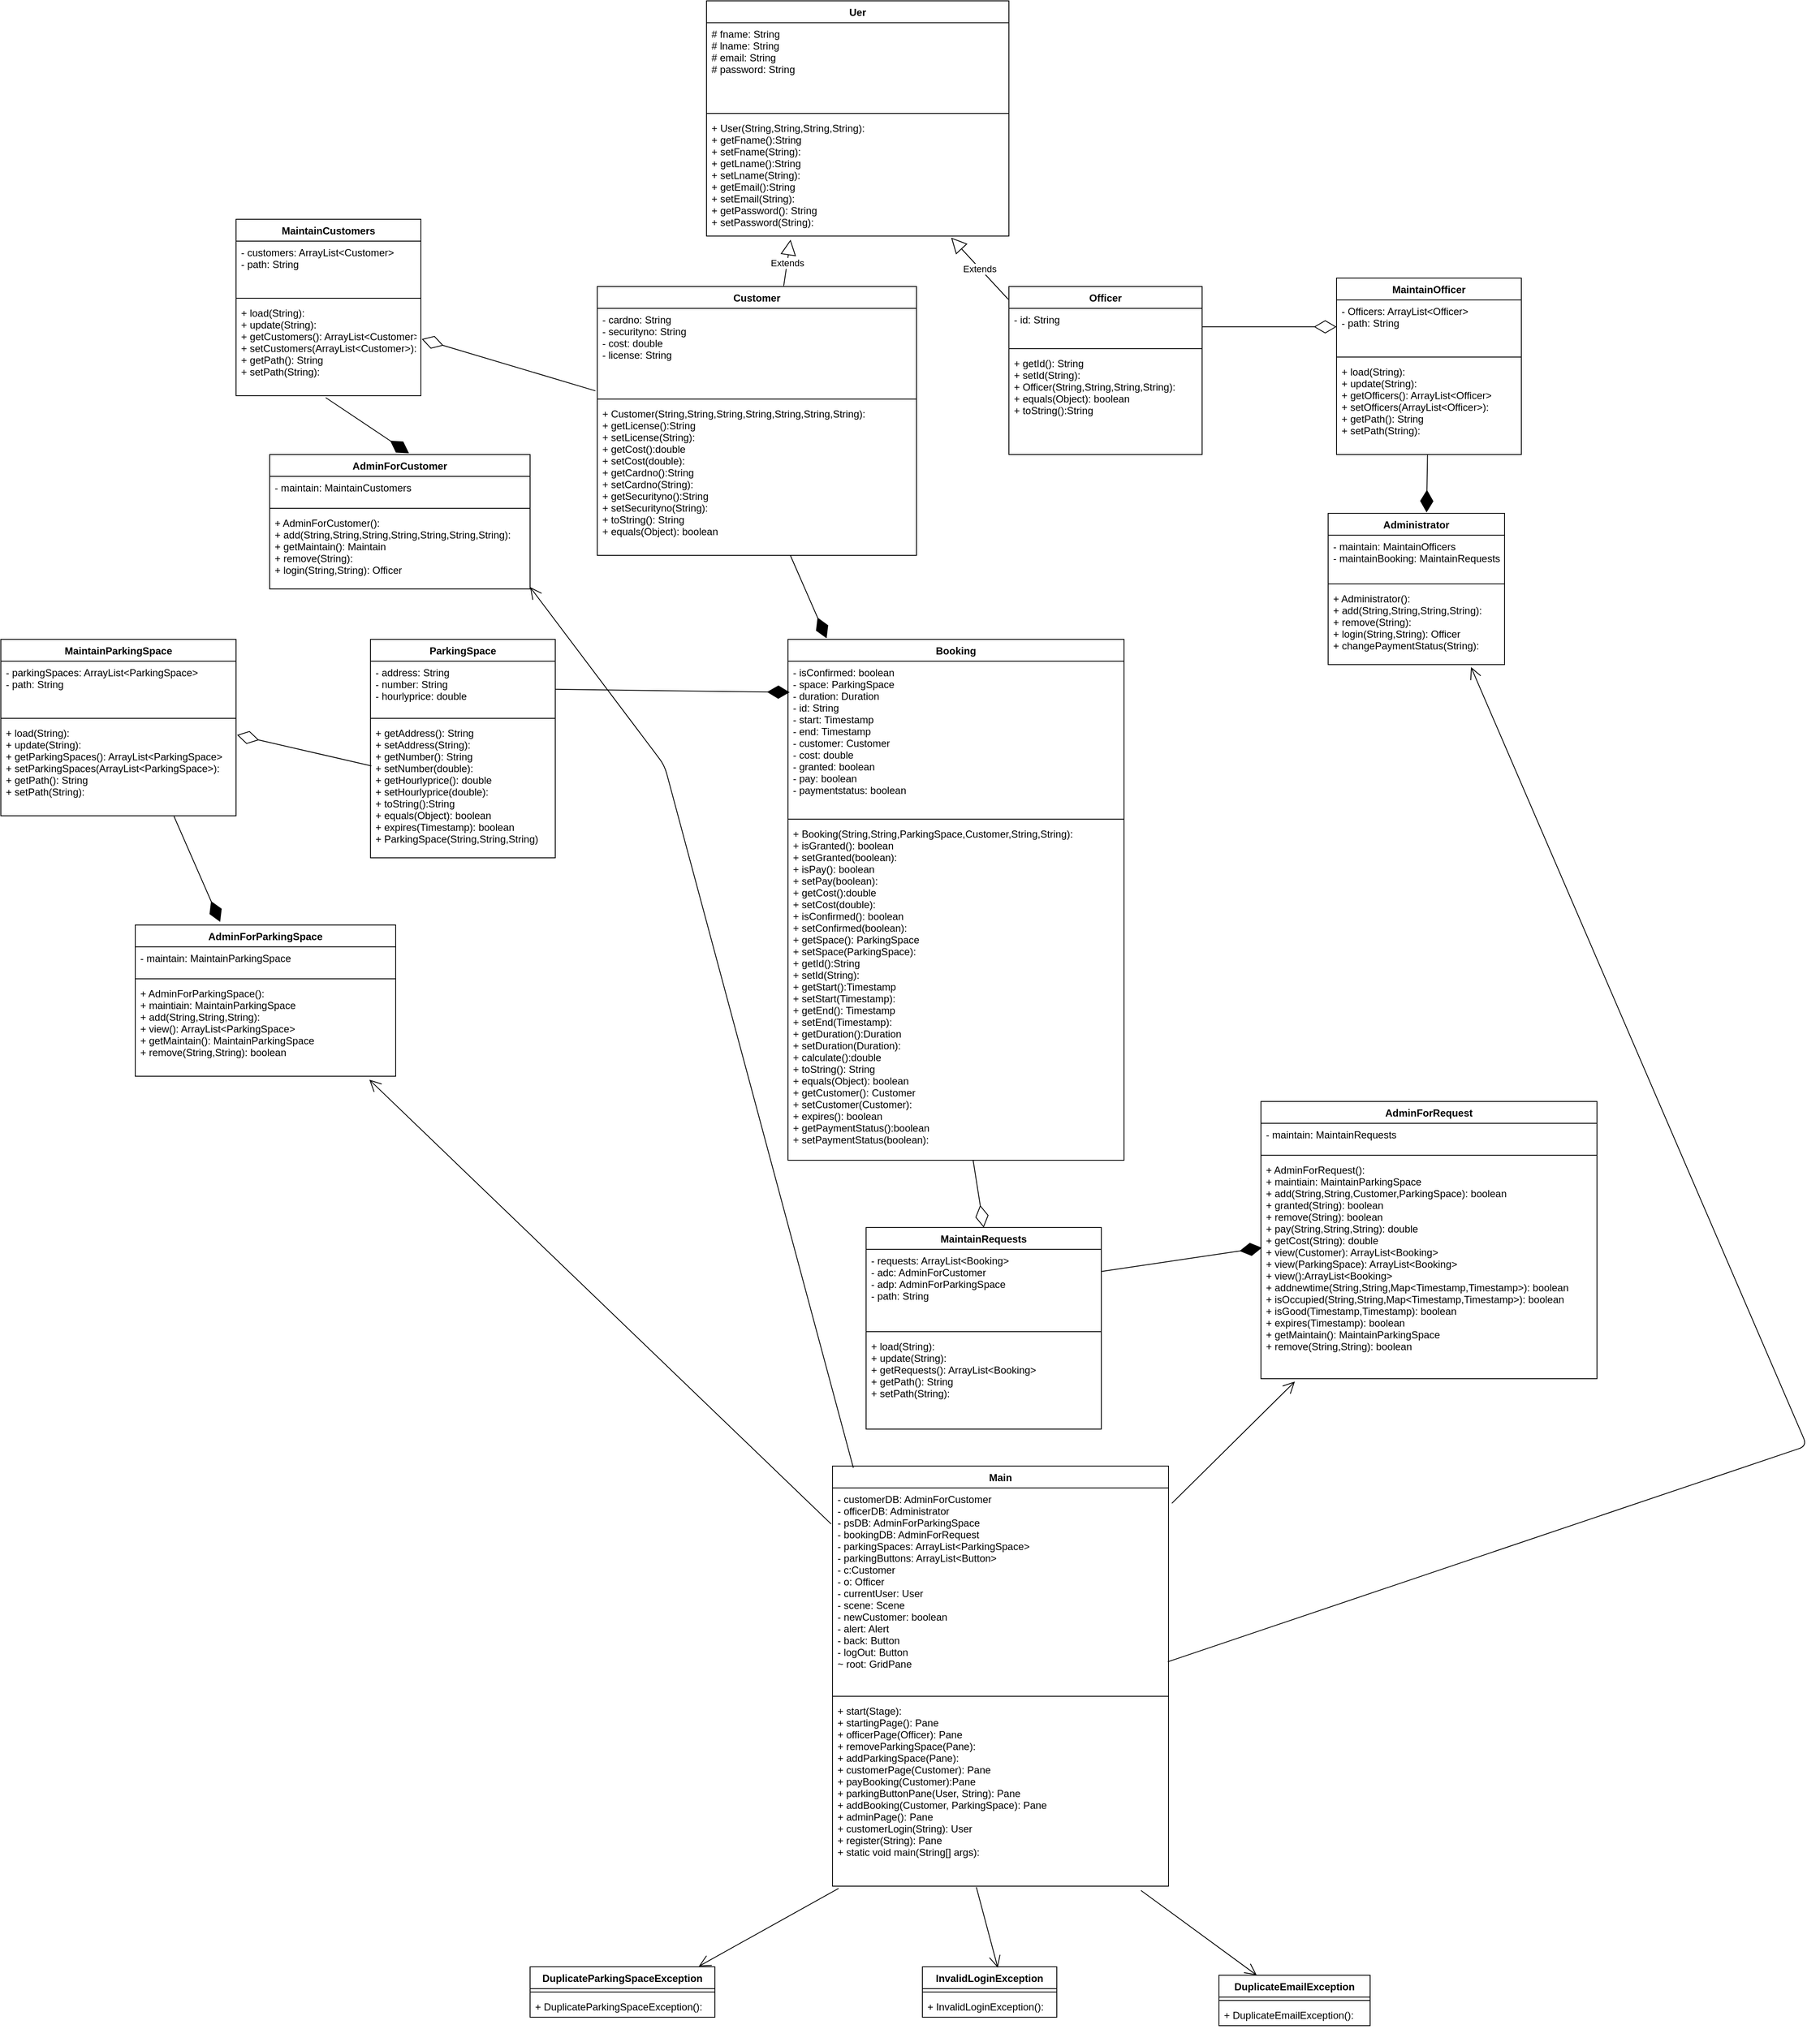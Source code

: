 <mxfile version="14.6.6" type="google"><diagram id="C5RBs43oDa-KdzZeNtuy" name="Page-1"><mxGraphModel dx="2692" dy="523" grid="1" gridSize="10" guides="1" tooltips="1" connect="1" arrows="1" fold="1" page="1" pageScale="1" pageWidth="827" pageHeight="1169" math="0" shadow="0"><root><mxCell id="WIyWlLk6GJQsqaUBKTNV-0"/><mxCell id="WIyWlLk6GJQsqaUBKTNV-1" parent="WIyWlLk6GJQsqaUBKTNV-0"/><mxCell id="K2ILFzV--bavx1WX9YlV-0" value="Customer" style="swimlane;fontStyle=1;align=center;verticalAlign=top;childLayout=stackLayout;horizontal=1;startSize=26;horizontalStack=0;resizeParent=1;resizeParentMax=0;resizeLast=0;collapsible=1;marginBottom=0;" parent="WIyWlLk6GJQsqaUBKTNV-1" vertex="1"><mxGeometry x="-800" y="350" width="380" height="320" as="geometry"/></mxCell><mxCell id="K2ILFzV--bavx1WX9YlV-1" value="- cardno: String&#10;- securityno: String&#10;- cost: double&#10;- license: String" style="text;strokeColor=none;fillColor=none;align=left;verticalAlign=top;spacingLeft=4;spacingRight=4;overflow=hidden;rotatable=0;points=[[0,0.5],[1,0.5]];portConstraint=eastwest;" parent="K2ILFzV--bavx1WX9YlV-0" vertex="1"><mxGeometry y="26" width="380" height="104" as="geometry"/></mxCell><mxCell id="K2ILFzV--bavx1WX9YlV-2" value="" style="line;strokeWidth=1;fillColor=none;align=left;verticalAlign=middle;spacingTop=-1;spacingLeft=3;spacingRight=3;rotatable=0;labelPosition=right;points=[];portConstraint=eastwest;" parent="K2ILFzV--bavx1WX9YlV-0" vertex="1"><mxGeometry y="130" width="380" height="8" as="geometry"/></mxCell><mxCell id="K2ILFzV--bavx1WX9YlV-3" value="+ Customer(String,String,String,String,String,String,String): &#10;+ getLicense():String&#10;+ setLicense(String): &#10;+ getCost():double&#10;+ setCost(double): &#10;+ getCardno():String&#10;+ setCardno(String):&#10;+ getSecurityno():String&#10;+ setSecurityno(String): &#10;+ toString(): String&#10;+ equals(Object): boolean" style="text;strokeColor=none;fillColor=none;align=left;verticalAlign=top;spacingLeft=4;spacingRight=4;overflow=hidden;rotatable=0;points=[[0,0.5],[1,0.5]];portConstraint=eastwest;" parent="K2ILFzV--bavx1WX9YlV-0" vertex="1"><mxGeometry y="138" width="380" height="182" as="geometry"/></mxCell><mxCell id="K2ILFzV--bavx1WX9YlV-4" value="ParkingSpace" style="swimlane;fontStyle=1;align=center;verticalAlign=top;childLayout=stackLayout;horizontal=1;startSize=26;horizontalStack=0;resizeParent=1;resizeParentMax=0;resizeLast=0;collapsible=1;marginBottom=0;" parent="WIyWlLk6GJQsqaUBKTNV-1" vertex="1"><mxGeometry x="-1070" y="770" width="220" height="260" as="geometry"/></mxCell><mxCell id="K2ILFzV--bavx1WX9YlV-5" value="- address: String&#10;- number: String&#10;- hourlyprice: double" style="text;strokeColor=none;fillColor=none;align=left;verticalAlign=top;spacingLeft=4;spacingRight=4;overflow=hidden;rotatable=0;points=[[0,0.5],[1,0.5]];portConstraint=eastwest;" parent="K2ILFzV--bavx1WX9YlV-4" vertex="1"><mxGeometry y="26" width="220" height="64" as="geometry"/></mxCell><mxCell id="K2ILFzV--bavx1WX9YlV-6" value="" style="line;strokeWidth=1;fillColor=none;align=left;verticalAlign=middle;spacingTop=-1;spacingLeft=3;spacingRight=3;rotatable=0;labelPosition=right;points=[];portConstraint=eastwest;" parent="K2ILFzV--bavx1WX9YlV-4" vertex="1"><mxGeometry y="90" width="220" height="8" as="geometry"/></mxCell><mxCell id="K2ILFzV--bavx1WX9YlV-7" value="+ getAddress(): String&#10;+ setAddress(String): &#10;+ getNumber(): String&#10;+ setNumber(double): &#10;+ getHourlyprice(): double&#10;+ setHourlyprice(double):&#10;+ toString():String&#10;+ equals(Object): boolean&#10;+ expires(Timestamp): boolean&#10;+ ParkingSpace(String,String,String)" style="text;strokeColor=none;fillColor=none;align=left;verticalAlign=top;spacingLeft=4;spacingRight=4;overflow=hidden;rotatable=0;points=[[0,0.5],[1,0.5]];portConstraint=eastwest;" parent="K2ILFzV--bavx1WX9YlV-4" vertex="1"><mxGeometry y="98" width="220" height="162" as="geometry"/></mxCell><mxCell id="K2ILFzV--bavx1WX9YlV-8" value="Uer" style="swimlane;fontStyle=1;align=center;verticalAlign=top;childLayout=stackLayout;horizontal=1;startSize=26;horizontalStack=0;resizeParent=1;resizeParentMax=0;resizeLast=0;collapsible=1;marginBottom=0;" parent="WIyWlLk6GJQsqaUBKTNV-1" vertex="1"><mxGeometry x="-670" y="10" width="360" height="280" as="geometry"/></mxCell><mxCell id="K2ILFzV--bavx1WX9YlV-9" value="# fname: String&#10;# lname: String&#10;# email: String&#10;# password: String" style="text;strokeColor=none;fillColor=none;align=left;verticalAlign=top;spacingLeft=4;spacingRight=4;overflow=hidden;rotatable=0;points=[[0,0.5],[1,0.5]];portConstraint=eastwest;" parent="K2ILFzV--bavx1WX9YlV-8" vertex="1"><mxGeometry y="26" width="360" height="104" as="geometry"/></mxCell><mxCell id="K2ILFzV--bavx1WX9YlV-10" value="" style="line;strokeWidth=1;fillColor=none;align=left;verticalAlign=middle;spacingTop=-1;spacingLeft=3;spacingRight=3;rotatable=0;labelPosition=right;points=[];portConstraint=eastwest;" parent="K2ILFzV--bavx1WX9YlV-8" vertex="1"><mxGeometry y="130" width="360" height="8" as="geometry"/></mxCell><mxCell id="K2ILFzV--bavx1WX9YlV-11" value="+ User(String,String,String,String):&#10;+ getFname():String&#10;+ setFname(String):&#10;+ getLname():String&#10;+ setLname(String):&#10;+ getEmail():String&#10;+ setEmail(String):&#10;+ getPassword(): String&#10;+ setPassword(String): &#10;" style="text;strokeColor=none;fillColor=none;align=left;verticalAlign=top;spacingLeft=4;spacingRight=4;overflow=hidden;rotatable=0;points=[[0,0.5],[1,0.5]];portConstraint=eastwest;" parent="K2ILFzV--bavx1WX9YlV-8" vertex="1"><mxGeometry y="138" width="360" height="142" as="geometry"/></mxCell><mxCell id="K2ILFzV--bavx1WX9YlV-13" value="Extends" style="endArrow=block;endSize=16;endFill=0;html=1;entryX=0.278;entryY=1.03;entryDx=0;entryDy=0;entryPerimeter=0;exitX=0.584;exitY=-0.002;exitDx=0;exitDy=0;exitPerimeter=0;" parent="WIyWlLk6GJQsqaUBKTNV-1" source="K2ILFzV--bavx1WX9YlV-0" target="K2ILFzV--bavx1WX9YlV-11" edge="1"><mxGeometry width="160" relative="1" as="geometry"><mxPoint x="-690" y="320" as="sourcePoint"/><mxPoint x="-530" y="320" as="targetPoint"/><mxPoint as="offset"/></mxGeometry></mxCell><mxCell id="K2ILFzV--bavx1WX9YlV-14" value="Officer" style="swimlane;fontStyle=1;align=center;verticalAlign=top;childLayout=stackLayout;horizontal=1;startSize=26;horizontalStack=0;resizeParent=1;resizeParentMax=0;resizeLast=0;collapsible=1;marginBottom=0;" parent="WIyWlLk6GJQsqaUBKTNV-1" vertex="1"><mxGeometry x="-310" y="350" width="230" height="200" as="geometry"/></mxCell><mxCell id="K2ILFzV--bavx1WX9YlV-15" value="- id: String" style="text;strokeColor=none;fillColor=none;align=left;verticalAlign=top;spacingLeft=4;spacingRight=4;overflow=hidden;rotatable=0;points=[[0,0.5],[1,0.5]];portConstraint=eastwest;" parent="K2ILFzV--bavx1WX9YlV-14" vertex="1"><mxGeometry y="26" width="230" height="44" as="geometry"/></mxCell><mxCell id="K2ILFzV--bavx1WX9YlV-16" value="" style="line;strokeWidth=1;fillColor=none;align=left;verticalAlign=middle;spacingTop=-1;spacingLeft=3;spacingRight=3;rotatable=0;labelPosition=right;points=[];portConstraint=eastwest;" parent="K2ILFzV--bavx1WX9YlV-14" vertex="1"><mxGeometry y="70" width="230" height="8" as="geometry"/></mxCell><mxCell id="K2ILFzV--bavx1WX9YlV-17" value="+ getId(): String&#10;+ setId(String):&#10;+ Officer(String,String,String,String):&#10;+ equals(Object): boolean&#10;+ toString():String" style="text;strokeColor=none;fillColor=none;align=left;verticalAlign=top;spacingLeft=4;spacingRight=4;overflow=hidden;rotatable=0;points=[[0,0.5],[1,0.5]];portConstraint=eastwest;" parent="K2ILFzV--bavx1WX9YlV-14" vertex="1"><mxGeometry y="78" width="230" height="122" as="geometry"/></mxCell><mxCell id="K2ILFzV--bavx1WX9YlV-18" value="Extends" style="endArrow=block;endSize=16;endFill=0;html=1;entryX=0.809;entryY=1.013;entryDx=0;entryDy=0;entryPerimeter=0;exitX=-0.003;exitY=0.077;exitDx=0;exitDy=0;exitPerimeter=0;" parent="WIyWlLk6GJQsqaUBKTNV-1" source="K2ILFzV--bavx1WX9YlV-14" target="K2ILFzV--bavx1WX9YlV-11" edge="1"><mxGeometry width="160" relative="1" as="geometry"><mxPoint x="-450" y="420" as="sourcePoint"/><mxPoint x="-290" y="420" as="targetPoint"/></mxGeometry></mxCell><mxCell id="K2ILFzV--bavx1WX9YlV-19" value="Booking" style="swimlane;fontStyle=1;align=center;verticalAlign=top;childLayout=stackLayout;horizontal=1;startSize=26;horizontalStack=0;resizeParent=1;resizeParentMax=0;resizeLast=0;collapsible=1;marginBottom=0;" parent="WIyWlLk6GJQsqaUBKTNV-1" vertex="1"><mxGeometry x="-573" y="770" width="400" height="620" as="geometry"/></mxCell><mxCell id="K2ILFzV--bavx1WX9YlV-20" value="- isConfirmed: boolean&#10;- space: ParkingSpace&#10;- duration: Duration&#10;- id: String&#10;- start: Timestamp&#10;- end: Timestamp&#10;- customer: Customer&#10;- cost: double&#10;- granted: boolean&#10;- pay: boolean&#10;- paymentstatus: boolean" style="text;strokeColor=none;fillColor=none;align=left;verticalAlign=top;spacingLeft=4;spacingRight=4;overflow=hidden;rotatable=0;points=[[0,0.5],[1,0.5]];portConstraint=eastwest;" parent="K2ILFzV--bavx1WX9YlV-19" vertex="1"><mxGeometry y="26" width="400" height="184" as="geometry"/></mxCell><mxCell id="K2ILFzV--bavx1WX9YlV-21" value="" style="line;strokeWidth=1;fillColor=none;align=left;verticalAlign=middle;spacingTop=-1;spacingLeft=3;spacingRight=3;rotatable=0;labelPosition=right;points=[];portConstraint=eastwest;" parent="K2ILFzV--bavx1WX9YlV-19" vertex="1"><mxGeometry y="210" width="400" height="8" as="geometry"/></mxCell><mxCell id="K2ILFzV--bavx1WX9YlV-22" value="+ Booking(String,String,ParkingSpace,Customer,String,String): &#10;+ isGranted(): boolean&#10;+ setGranted(boolean): &#10;+ isPay(): boolean&#10;+ setPay(boolean):&#10;+ getCost():double&#10;+ setCost(double):&#10;+ isConfirmed(): boolean&#10;+ setConfirmed(boolean):&#10;+ getSpace(): ParkingSpace&#10;+ setSpace(ParkingSpace):&#10;+ getId():String&#10;+ setId(String): &#10;+ getStart():Timestamp&#10;+ setStart(Timestamp): &#10;+ getEnd(): Timestamp&#10;+ setEnd(Timestamp):&#10;+ getDuration():Duration&#10;+ setDuration(Duration):&#10;+ calculate():double&#10;+ toString(): String&#10;+ equals(Object): boolean&#10;+ getCustomer(): Customer&#10;+ setCustomer(Customer):&#10;+ expires(): boolean&#10;+ getPaymentStatus():boolean&#10;+ setPaymentStatus(boolean):&#10;" style="text;strokeColor=none;fillColor=none;align=left;verticalAlign=top;spacingLeft=4;spacingRight=4;overflow=hidden;rotatable=0;points=[[0,0.5],[1,0.5]];portConstraint=eastwest;" parent="K2ILFzV--bavx1WX9YlV-19" vertex="1"><mxGeometry y="218" width="400" height="402" as="geometry"/></mxCell><mxCell id="Lf5AC7Jhw3Uup64LuSrq-0" value="" style="endArrow=diamondThin;endFill=1;endSize=24;html=1;entryX=0.115;entryY=-0.002;entryDx=0;entryDy=0;entryPerimeter=0;" parent="WIyWlLk6GJQsqaUBKTNV-1" source="K2ILFzV--bavx1WX9YlV-3" target="K2ILFzV--bavx1WX9YlV-19" edge="1"><mxGeometry width="160" relative="1" as="geometry"><mxPoint x="-650" y="660" as="sourcePoint"/><mxPoint x="-490" y="660" as="targetPoint"/></mxGeometry></mxCell><mxCell id="Lf5AC7Jhw3Uup64LuSrq-1" value="" style="endArrow=diamondThin;endFill=1;endSize=24;html=1;entryX=0.005;entryY=0.201;entryDx=0;entryDy=0;entryPerimeter=0;" parent="WIyWlLk6GJQsqaUBKTNV-1" source="K2ILFzV--bavx1WX9YlV-5" target="K2ILFzV--bavx1WX9YlV-20" edge="1"><mxGeometry width="160" relative="1" as="geometry"><mxPoint x="-770" y="780" as="sourcePoint"/><mxPoint x="-610" y="780" as="targetPoint"/></mxGeometry></mxCell><mxCell id="Lf5AC7Jhw3Uup64LuSrq-2" value="Administrator" style="swimlane;fontStyle=1;align=center;verticalAlign=top;childLayout=stackLayout;horizontal=1;startSize=26;horizontalStack=0;resizeParent=1;resizeParentMax=0;resizeLast=0;collapsible=1;marginBottom=0;" parent="WIyWlLk6GJQsqaUBKTNV-1" vertex="1"><mxGeometry x="70" y="620" width="210" height="180" as="geometry"/></mxCell><mxCell id="Lf5AC7Jhw3Uup64LuSrq-3" value="- maintain: MaintainOfficers&#10;- maintainBooking: MaintainRequests " style="text;strokeColor=none;fillColor=none;align=left;verticalAlign=top;spacingLeft=4;spacingRight=4;overflow=hidden;rotatable=0;points=[[0,0.5],[1,0.5]];portConstraint=eastwest;" parent="Lf5AC7Jhw3Uup64LuSrq-2" vertex="1"><mxGeometry y="26" width="210" height="54" as="geometry"/></mxCell><mxCell id="Lf5AC7Jhw3Uup64LuSrq-4" value="" style="line;strokeWidth=1;fillColor=none;align=left;verticalAlign=middle;spacingTop=-1;spacingLeft=3;spacingRight=3;rotatable=0;labelPosition=right;points=[];portConstraint=eastwest;" parent="Lf5AC7Jhw3Uup64LuSrq-2" vertex="1"><mxGeometry y="80" width="210" height="8" as="geometry"/></mxCell><mxCell id="Lf5AC7Jhw3Uup64LuSrq-5" value="+ Administrator():&#10;+ add(String,String,String,String): &#10;+ remove(String):&#10;+ login(String,String): Officer&#10;+ changePaymentStatus(String):" style="text;strokeColor=none;fillColor=none;align=left;verticalAlign=top;spacingLeft=4;spacingRight=4;overflow=hidden;rotatable=0;points=[[0,0.5],[1,0.5]];portConstraint=eastwest;" parent="Lf5AC7Jhw3Uup64LuSrq-2" vertex="1"><mxGeometry y="88" width="210" height="92" as="geometry"/></mxCell><mxCell id="Lf5AC7Jhw3Uup64LuSrq-6" value="MaintainOfficer" style="swimlane;fontStyle=1;align=center;verticalAlign=top;childLayout=stackLayout;horizontal=1;startSize=26;horizontalStack=0;resizeParent=1;resizeParentMax=0;resizeLast=0;collapsible=1;marginBottom=0;" parent="WIyWlLk6GJQsqaUBKTNV-1" vertex="1"><mxGeometry x="80" y="340" width="220" height="210" as="geometry"/></mxCell><mxCell id="Lf5AC7Jhw3Uup64LuSrq-7" value="- Officers: ArrayList&lt;Officer&gt;&#10;- path: String&#10;" style="text;strokeColor=none;fillColor=none;align=left;verticalAlign=top;spacingLeft=4;spacingRight=4;overflow=hidden;rotatable=0;points=[[0,0.5],[1,0.5]];portConstraint=eastwest;" parent="Lf5AC7Jhw3Uup64LuSrq-6" vertex="1"><mxGeometry y="26" width="220" height="64" as="geometry"/></mxCell><mxCell id="Lf5AC7Jhw3Uup64LuSrq-8" value="" style="line;strokeWidth=1;fillColor=none;align=left;verticalAlign=middle;spacingTop=-1;spacingLeft=3;spacingRight=3;rotatable=0;labelPosition=right;points=[];portConstraint=eastwest;" parent="Lf5AC7Jhw3Uup64LuSrq-6" vertex="1"><mxGeometry y="90" width="220" height="8" as="geometry"/></mxCell><mxCell id="Lf5AC7Jhw3Uup64LuSrq-9" value="+ load(String): &#10;+ update(String):&#10;+ getOfficers(): ArrayList&lt;Officer&gt;&#10;+ setOfficers(ArrayList&lt;Officer&gt;):&#10;+ getPath(): String&#10;+ setPath(String):" style="text;strokeColor=none;fillColor=none;align=left;verticalAlign=top;spacingLeft=4;spacingRight=4;overflow=hidden;rotatable=0;points=[[0,0.5],[1,0.5]];portConstraint=eastwest;" parent="Lf5AC7Jhw3Uup64LuSrq-6" vertex="1"><mxGeometry y="98" width="220" height="112" as="geometry"/></mxCell><mxCell id="Lf5AC7Jhw3Uup64LuSrq-10" value="" style="endArrow=diamondThin;endFill=1;endSize=24;html=1;entryX=0.558;entryY=-0.006;entryDx=0;entryDy=0;entryPerimeter=0;" parent="WIyWlLk6GJQsqaUBKTNV-1" source="Lf5AC7Jhw3Uup64LuSrq-6" target="Lf5AC7Jhw3Uup64LuSrq-2" edge="1"><mxGeometry width="160" relative="1" as="geometry"><mxPoint x="90" y="300" as="sourcePoint"/><mxPoint x="250" y="300" as="targetPoint"/></mxGeometry></mxCell><mxCell id="Lf5AC7Jhw3Uup64LuSrq-11" value="" style="endArrow=diamondThin;endFill=0;endSize=24;html=1;exitX=1;exitY=0.5;exitDx=0;exitDy=0;entryX=0;entryY=0.5;entryDx=0;entryDy=0;" parent="WIyWlLk6GJQsqaUBKTNV-1" source="K2ILFzV--bavx1WX9YlV-15" target="Lf5AC7Jhw3Uup64LuSrq-7" edge="1"><mxGeometry width="160" relative="1" as="geometry"><mxPoint x="-80" y="400" as="sourcePoint"/><mxPoint x="80" y="400" as="targetPoint"/></mxGeometry></mxCell><mxCell id="Lf5AC7Jhw3Uup64LuSrq-20" value="MaintainCustomers" style="swimlane;fontStyle=1;align=center;verticalAlign=top;childLayout=stackLayout;horizontal=1;startSize=26;horizontalStack=0;resizeParent=1;resizeParentMax=0;resizeLast=0;collapsible=1;marginBottom=0;" parent="WIyWlLk6GJQsqaUBKTNV-1" vertex="1"><mxGeometry x="-1230" y="270" width="220" height="210" as="geometry"/></mxCell><mxCell id="Lf5AC7Jhw3Uup64LuSrq-21" value="- customers: ArrayList&lt;Customer&gt;&#10;- path: String&#10;" style="text;strokeColor=none;fillColor=none;align=left;verticalAlign=top;spacingLeft=4;spacingRight=4;overflow=hidden;rotatable=0;points=[[0,0.5],[1,0.5]];portConstraint=eastwest;" parent="Lf5AC7Jhw3Uup64LuSrq-20" vertex="1"><mxGeometry y="26" width="220" height="64" as="geometry"/></mxCell><mxCell id="Lf5AC7Jhw3Uup64LuSrq-22" value="" style="line;strokeWidth=1;fillColor=none;align=left;verticalAlign=middle;spacingTop=-1;spacingLeft=3;spacingRight=3;rotatable=0;labelPosition=right;points=[];portConstraint=eastwest;" parent="Lf5AC7Jhw3Uup64LuSrq-20" vertex="1"><mxGeometry y="90" width="220" height="8" as="geometry"/></mxCell><mxCell id="Lf5AC7Jhw3Uup64LuSrq-23" value="+ load(String): &#10;+ update(String):&#10;+ getCustomers(): ArrayList&lt;Customer&gt;&#10;+ setCustomers(ArrayList&lt;Customer&gt;):&#10;+ getPath(): String&#10;+ setPath(String):" style="text;strokeColor=none;fillColor=none;align=left;verticalAlign=top;spacingLeft=4;spacingRight=4;overflow=hidden;rotatable=0;points=[[0,0.5],[1,0.5]];portConstraint=eastwest;" parent="Lf5AC7Jhw3Uup64LuSrq-20" vertex="1"><mxGeometry y="98" width="220" height="112" as="geometry"/></mxCell><mxCell id="Lf5AC7Jhw3Uup64LuSrq-24" value="" style="endArrow=diamondThin;endFill=0;endSize=24;html=1;entryX=1.005;entryY=0.398;entryDx=0;entryDy=0;entryPerimeter=0;exitX=-0.006;exitY=0.944;exitDx=0;exitDy=0;exitPerimeter=0;" parent="WIyWlLk6GJQsqaUBKTNV-1" source="K2ILFzV--bavx1WX9YlV-1" target="Lf5AC7Jhw3Uup64LuSrq-23" edge="1"><mxGeometry width="160" relative="1" as="geometry"><mxPoint x="-987" y="380" as="sourcePoint"/><mxPoint x="-827" y="380" as="targetPoint"/></mxGeometry></mxCell><mxCell id="Lf5AC7Jhw3Uup64LuSrq-25" value="AdminForCustomer" style="swimlane;fontStyle=1;align=center;verticalAlign=top;childLayout=stackLayout;horizontal=1;startSize=26;horizontalStack=0;resizeParent=1;resizeParentMax=0;resizeLast=0;collapsible=1;marginBottom=0;" parent="WIyWlLk6GJQsqaUBKTNV-1" vertex="1"><mxGeometry x="-1190" y="550" width="310" height="160" as="geometry"/></mxCell><mxCell id="Lf5AC7Jhw3Uup64LuSrq-26" value="- maintain: MaintainCustomers " style="text;strokeColor=none;fillColor=none;align=left;verticalAlign=top;spacingLeft=4;spacingRight=4;overflow=hidden;rotatable=0;points=[[0,0.5],[1,0.5]];portConstraint=eastwest;" parent="Lf5AC7Jhw3Uup64LuSrq-25" vertex="1"><mxGeometry y="26" width="310" height="34" as="geometry"/></mxCell><mxCell id="Lf5AC7Jhw3Uup64LuSrq-27" value="" style="line;strokeWidth=1;fillColor=none;align=left;verticalAlign=middle;spacingTop=-1;spacingLeft=3;spacingRight=3;rotatable=0;labelPosition=right;points=[];portConstraint=eastwest;" parent="Lf5AC7Jhw3Uup64LuSrq-25" vertex="1"><mxGeometry y="60" width="310" height="8" as="geometry"/></mxCell><mxCell id="Lf5AC7Jhw3Uup64LuSrq-28" value="+ AdminForCustomer():&#10;+ add(String,String,String,String,String,String,String): &#10;+ getMaintain(): Maintain&#10;+ remove(String):&#10;+ login(String,String): Officer&#10;" style="text;strokeColor=none;fillColor=none;align=left;verticalAlign=top;spacingLeft=4;spacingRight=4;overflow=hidden;rotatable=0;points=[[0,0.5],[1,0.5]];portConstraint=eastwest;" parent="Lf5AC7Jhw3Uup64LuSrq-25" vertex="1"><mxGeometry y="68" width="310" height="92" as="geometry"/></mxCell><mxCell id="9Buzfxw6XxTpR2BVxNSG-0" value="" style="endArrow=diamondThin;endFill=1;endSize=24;html=1;entryX=0.535;entryY=-0.009;entryDx=0;entryDy=0;entryPerimeter=0;exitX=0.485;exitY=1.02;exitDx=0;exitDy=0;exitPerimeter=0;" parent="WIyWlLk6GJQsqaUBKTNV-1" source="Lf5AC7Jhw3Uup64LuSrq-23" target="Lf5AC7Jhw3Uup64LuSrq-25" edge="1"><mxGeometry width="160" relative="1" as="geometry"><mxPoint x="-1140" y="500" as="sourcePoint"/><mxPoint x="-980" y="500" as="targetPoint"/></mxGeometry></mxCell><mxCell id="9Buzfxw6XxTpR2BVxNSG-1" value="MaintainParkingSpace" style="swimlane;fontStyle=1;align=center;verticalAlign=top;childLayout=stackLayout;horizontal=1;startSize=26;horizontalStack=0;resizeParent=1;resizeParentMax=0;resizeLast=0;collapsible=1;marginBottom=0;" parent="WIyWlLk6GJQsqaUBKTNV-1" vertex="1"><mxGeometry x="-1510" y="770" width="280" height="210" as="geometry"/></mxCell><mxCell id="9Buzfxw6XxTpR2BVxNSG-2" value="- parkingSpaces: ArrayList&lt;ParkingSpace&gt;&#10;- path: String&#10;" style="text;strokeColor=none;fillColor=none;align=left;verticalAlign=top;spacingLeft=4;spacingRight=4;overflow=hidden;rotatable=0;points=[[0,0.5],[1,0.5]];portConstraint=eastwest;" parent="9Buzfxw6XxTpR2BVxNSG-1" vertex="1"><mxGeometry y="26" width="280" height="64" as="geometry"/></mxCell><mxCell id="9Buzfxw6XxTpR2BVxNSG-3" value="" style="line;strokeWidth=1;fillColor=none;align=left;verticalAlign=middle;spacingTop=-1;spacingLeft=3;spacingRight=3;rotatable=0;labelPosition=right;points=[];portConstraint=eastwest;" parent="9Buzfxw6XxTpR2BVxNSG-1" vertex="1"><mxGeometry y="90" width="280" height="8" as="geometry"/></mxCell><mxCell id="9Buzfxw6XxTpR2BVxNSG-4" value="+ load(String): &#10;+ update(String):&#10;+ getParkingSpaces(): ArrayList&lt;ParkingSpace&gt;&#10;+ setParkingSpaces(ArrayList&lt;ParkingSpace&gt;):&#10;+ getPath(): String&#10;+ setPath(String):" style="text;strokeColor=none;fillColor=none;align=left;verticalAlign=top;spacingLeft=4;spacingRight=4;overflow=hidden;rotatable=0;points=[[0,0.5],[1,0.5]];portConstraint=eastwest;" parent="9Buzfxw6XxTpR2BVxNSG-1" vertex="1"><mxGeometry y="98" width="280" height="112" as="geometry"/></mxCell><mxCell id="9Buzfxw6XxTpR2BVxNSG-5" value="AdminForParkingSpace" style="swimlane;fontStyle=1;align=center;verticalAlign=top;childLayout=stackLayout;horizontal=1;startSize=26;horizontalStack=0;resizeParent=1;resizeParentMax=0;resizeLast=0;collapsible=1;marginBottom=0;" parent="WIyWlLk6GJQsqaUBKTNV-1" vertex="1"><mxGeometry x="-1350" y="1110" width="310" height="180" as="geometry"/></mxCell><mxCell id="9Buzfxw6XxTpR2BVxNSG-6" value="- maintain: MaintainParkingSpace " style="text;strokeColor=none;fillColor=none;align=left;verticalAlign=top;spacingLeft=4;spacingRight=4;overflow=hidden;rotatable=0;points=[[0,0.5],[1,0.5]];portConstraint=eastwest;" parent="9Buzfxw6XxTpR2BVxNSG-5" vertex="1"><mxGeometry y="26" width="310" height="34" as="geometry"/></mxCell><mxCell id="9Buzfxw6XxTpR2BVxNSG-7" value="" style="line;strokeWidth=1;fillColor=none;align=left;verticalAlign=middle;spacingTop=-1;spacingLeft=3;spacingRight=3;rotatable=0;labelPosition=right;points=[];portConstraint=eastwest;" parent="9Buzfxw6XxTpR2BVxNSG-5" vertex="1"><mxGeometry y="60" width="310" height="8" as="geometry"/></mxCell><mxCell id="9Buzfxw6XxTpR2BVxNSG-8" value="+ AdminForParkingSpace():&#10;+ maintiain: MaintainParkingSpace&#10;+ add(String,String,String):&#10;+ view(): ArrayList&lt;ParkingSpace&gt; &#10;+ getMaintain(): MaintainParkingSpace&#10;+ remove(String,String): boolean&#10;&#10;" style="text;strokeColor=none;fillColor=none;align=left;verticalAlign=top;spacingLeft=4;spacingRight=4;overflow=hidden;rotatable=0;points=[[0,0.5],[1,0.5]];portConstraint=eastwest;" parent="9Buzfxw6XxTpR2BVxNSG-5" vertex="1"><mxGeometry y="68" width="310" height="112" as="geometry"/></mxCell><mxCell id="GwdkcDDEKx0RF2sV_ATY-0" value="" style="endArrow=diamondThin;endFill=0;endSize=24;html=1;entryX=1.004;entryY=0.141;entryDx=0;entryDy=0;entryPerimeter=0;exitX=0.005;exitY=0.325;exitDx=0;exitDy=0;exitPerimeter=0;" edge="1" parent="WIyWlLk6GJQsqaUBKTNV-1" source="K2ILFzV--bavx1WX9YlV-7" target="9Buzfxw6XxTpR2BVxNSG-4"><mxGeometry width="160" relative="1" as="geometry"><mxPoint x="-1210" y="1000" as="sourcePoint"/><mxPoint x="-1050" y="1000" as="targetPoint"/></mxGeometry></mxCell><mxCell id="GwdkcDDEKx0RF2sV_ATY-1" value="" style="endArrow=diamondThin;endFill=1;endSize=24;html=1;exitX=0.736;exitY=1.005;exitDx=0;exitDy=0;exitPerimeter=0;entryX=0.326;entryY=-0.021;entryDx=0;entryDy=0;entryPerimeter=0;" edge="1" parent="WIyWlLk6GJQsqaUBKTNV-1" source="9Buzfxw6XxTpR2BVxNSG-4" target="9Buzfxw6XxTpR2BVxNSG-5"><mxGeometry width="160" relative="1" as="geometry"><mxPoint x="-1210" y="1000" as="sourcePoint"/><mxPoint x="-1050" y="1000" as="targetPoint"/></mxGeometry></mxCell><mxCell id="GwdkcDDEKx0RF2sV_ATY-2" value="MaintainRequests" style="swimlane;fontStyle=1;align=center;verticalAlign=top;childLayout=stackLayout;horizontal=1;startSize=26;horizontalStack=0;resizeParent=1;resizeParentMax=0;resizeLast=0;collapsible=1;marginBottom=0;" vertex="1" parent="WIyWlLk6GJQsqaUBKTNV-1"><mxGeometry x="-480" y="1470" width="280" height="240" as="geometry"/></mxCell><mxCell id="GwdkcDDEKx0RF2sV_ATY-3" value="- requests: ArrayList&lt;Booking&gt;&#10;- adc: AdminForCustomer&#10;- adp: AdminForParkingSpace &#10;- path: String&#10;" style="text;strokeColor=none;fillColor=none;align=left;verticalAlign=top;spacingLeft=4;spacingRight=4;overflow=hidden;rotatable=0;points=[[0,0.5],[1,0.5]];portConstraint=eastwest;" vertex="1" parent="GwdkcDDEKx0RF2sV_ATY-2"><mxGeometry y="26" width="280" height="94" as="geometry"/></mxCell><mxCell id="GwdkcDDEKx0RF2sV_ATY-4" value="" style="line;strokeWidth=1;fillColor=none;align=left;verticalAlign=middle;spacingTop=-1;spacingLeft=3;spacingRight=3;rotatable=0;labelPosition=right;points=[];portConstraint=eastwest;" vertex="1" parent="GwdkcDDEKx0RF2sV_ATY-2"><mxGeometry y="120" width="280" height="8" as="geometry"/></mxCell><mxCell id="GwdkcDDEKx0RF2sV_ATY-5" value="+ load(String): &#10;+ update(String):&#10;+ getRequests(): ArrayList&lt;Booking&gt;&#10;+ getPath(): String&#10;+ setPath(String):" style="text;strokeColor=none;fillColor=none;align=left;verticalAlign=top;spacingLeft=4;spacingRight=4;overflow=hidden;rotatable=0;points=[[0,0.5],[1,0.5]];portConstraint=eastwest;" vertex="1" parent="GwdkcDDEKx0RF2sV_ATY-2"><mxGeometry y="128" width="280" height="112" as="geometry"/></mxCell><mxCell id="GwdkcDDEKx0RF2sV_ATY-6" value="AdminForRequest" style="swimlane;fontStyle=1;align=center;verticalAlign=top;childLayout=stackLayout;horizontal=1;startSize=26;horizontalStack=0;resizeParent=1;resizeParentMax=0;resizeLast=0;collapsible=1;marginBottom=0;" vertex="1" parent="WIyWlLk6GJQsqaUBKTNV-1"><mxGeometry x="-10" y="1320" width="400" height="330" as="geometry"/></mxCell><mxCell id="GwdkcDDEKx0RF2sV_ATY-7" value="- maintain: MaintainRequests " style="text;strokeColor=none;fillColor=none;align=left;verticalAlign=top;spacingLeft=4;spacingRight=4;overflow=hidden;rotatable=0;points=[[0,0.5],[1,0.5]];portConstraint=eastwest;" vertex="1" parent="GwdkcDDEKx0RF2sV_ATY-6"><mxGeometry y="26" width="400" height="34" as="geometry"/></mxCell><mxCell id="GwdkcDDEKx0RF2sV_ATY-8" value="" style="line;strokeWidth=1;fillColor=none;align=left;verticalAlign=middle;spacingTop=-1;spacingLeft=3;spacingRight=3;rotatable=0;labelPosition=right;points=[];portConstraint=eastwest;" vertex="1" parent="GwdkcDDEKx0RF2sV_ATY-6"><mxGeometry y="60" width="400" height="8" as="geometry"/></mxCell><mxCell id="GwdkcDDEKx0RF2sV_ATY-9" value="+ AdminForRequest():&#10;+ maintiain: MaintainParkingSpace&#10;+ add(String,String,Customer,ParkingSpace): boolean&#10;+ granted(String): boolean&#10;+ remove(String): boolean&#10;+ pay(String,String,String): double &#10;+ getCost(String): double&#10;+ view(Customer): ArrayList&lt;Booking&gt;&#10;+ view(ParkingSpace): ArrayList&lt;Booking&gt;&#10;+ view():ArrayList&lt;Booking&gt;&#10;+ addnewtime(String,String,Map&lt;Timestamp,Timestamp&gt;): boolean&#10;+ isOccupied(String,String,Map&lt;Timestamp,Timestamp&gt;): boolean&#10;+ isGood(Timestamp,Timestamp): boolean&#10;+ expires(Timestamp): boolean&#10;+ getMaintain(): MaintainParkingSpace&#10;+ remove(String,String): boolean&#10;&#10;" style="text;strokeColor=none;fillColor=none;align=left;verticalAlign=top;spacingLeft=4;spacingRight=4;overflow=hidden;rotatable=0;points=[[0,0.5],[1,0.5]];portConstraint=eastwest;" vertex="1" parent="GwdkcDDEKx0RF2sV_ATY-6"><mxGeometry y="68" width="400" height="262" as="geometry"/></mxCell><mxCell id="GwdkcDDEKx0RF2sV_ATY-10" value="" style="endArrow=diamondThin;endFill=0;endSize=24;html=1;exitX=0.551;exitY=1;exitDx=0;exitDy=0;exitPerimeter=0;entryX=0.5;entryY=0;entryDx=0;entryDy=0;" edge="1" parent="WIyWlLk6GJQsqaUBKTNV-1" source="K2ILFzV--bavx1WX9YlV-22" target="GwdkcDDEKx0RF2sV_ATY-2"><mxGeometry width="160" relative="1" as="geometry"><mxPoint x="-400" y="1440" as="sourcePoint"/><mxPoint x="-240" y="1440" as="targetPoint"/></mxGeometry></mxCell><mxCell id="GwdkcDDEKx0RF2sV_ATY-11" value="" style="endArrow=diamondThin;endFill=1;endSize=24;html=1;entryX=0.003;entryY=0.405;entryDx=0;entryDy=0;entryPerimeter=0;" edge="1" parent="WIyWlLk6GJQsqaUBKTNV-1" source="GwdkcDDEKx0RF2sV_ATY-3" target="GwdkcDDEKx0RF2sV_ATY-9"><mxGeometry width="160" relative="1" as="geometry"><mxPoint x="-200" y="1510" as="sourcePoint"/><mxPoint x="-40" y="1510" as="targetPoint"/></mxGeometry></mxCell><mxCell id="GwdkcDDEKx0RF2sV_ATY-20" value="InvalidLoginException" style="swimlane;fontStyle=1;align=center;verticalAlign=top;childLayout=stackLayout;horizontal=1;startSize=26;horizontalStack=0;resizeParent=1;resizeParentMax=0;resizeLast=0;collapsible=1;marginBottom=0;" vertex="1" parent="WIyWlLk6GJQsqaUBKTNV-1"><mxGeometry x="-413" y="2350" width="160" height="60" as="geometry"/></mxCell><mxCell id="GwdkcDDEKx0RF2sV_ATY-22" value="" style="line;strokeWidth=1;fillColor=none;align=left;verticalAlign=middle;spacingTop=-1;spacingLeft=3;spacingRight=3;rotatable=0;labelPosition=right;points=[];portConstraint=eastwest;" vertex="1" parent="GwdkcDDEKx0RF2sV_ATY-20"><mxGeometry y="26" width="160" height="8" as="geometry"/></mxCell><mxCell id="GwdkcDDEKx0RF2sV_ATY-23" value="+ InvalidLoginException(): " style="text;strokeColor=none;fillColor=none;align=left;verticalAlign=top;spacingLeft=4;spacingRight=4;overflow=hidden;rotatable=0;points=[[0,0.5],[1,0.5]];portConstraint=eastwest;" vertex="1" parent="GwdkcDDEKx0RF2sV_ATY-20"><mxGeometry y="34" width="160" height="26" as="geometry"/></mxCell><mxCell id="GwdkcDDEKx0RF2sV_ATY-24" value="DuplicateEmailException" style="swimlane;fontStyle=1;align=center;verticalAlign=top;childLayout=stackLayout;horizontal=1;startSize=26;horizontalStack=0;resizeParent=1;resizeParentMax=0;resizeLast=0;collapsible=1;marginBottom=0;" vertex="1" parent="WIyWlLk6GJQsqaUBKTNV-1"><mxGeometry x="-60" y="2360" width="180" height="60" as="geometry"/></mxCell><mxCell id="GwdkcDDEKx0RF2sV_ATY-25" value="" style="line;strokeWidth=1;fillColor=none;align=left;verticalAlign=middle;spacingTop=-1;spacingLeft=3;spacingRight=3;rotatable=0;labelPosition=right;points=[];portConstraint=eastwest;" vertex="1" parent="GwdkcDDEKx0RF2sV_ATY-24"><mxGeometry y="26" width="180" height="8" as="geometry"/></mxCell><mxCell id="GwdkcDDEKx0RF2sV_ATY-26" value="+ DuplicateEmailException(): " style="text;strokeColor=none;fillColor=none;align=left;verticalAlign=top;spacingLeft=4;spacingRight=4;overflow=hidden;rotatable=0;points=[[0,0.5],[1,0.5]];portConstraint=eastwest;" vertex="1" parent="GwdkcDDEKx0RF2sV_ATY-24"><mxGeometry y="34" width="180" height="26" as="geometry"/></mxCell><mxCell id="GwdkcDDEKx0RF2sV_ATY-27" value="DuplicateParkingSpaceException" style="swimlane;fontStyle=1;align=center;verticalAlign=top;childLayout=stackLayout;horizontal=1;startSize=26;horizontalStack=0;resizeParent=1;resizeParentMax=0;resizeLast=0;collapsible=1;marginBottom=0;" vertex="1" parent="WIyWlLk6GJQsqaUBKTNV-1"><mxGeometry x="-880" y="2350" width="220" height="60" as="geometry"/></mxCell><mxCell id="GwdkcDDEKx0RF2sV_ATY-28" value="" style="line;strokeWidth=1;fillColor=none;align=left;verticalAlign=middle;spacingTop=-1;spacingLeft=3;spacingRight=3;rotatable=0;labelPosition=right;points=[];portConstraint=eastwest;" vertex="1" parent="GwdkcDDEKx0RF2sV_ATY-27"><mxGeometry y="26" width="220" height="8" as="geometry"/></mxCell><mxCell id="GwdkcDDEKx0RF2sV_ATY-29" value="+ DuplicateParkingSpaceException(): " style="text;strokeColor=none;fillColor=none;align=left;verticalAlign=top;spacingLeft=4;spacingRight=4;overflow=hidden;rotatable=0;points=[[0,0.5],[1,0.5]];portConstraint=eastwest;" vertex="1" parent="GwdkcDDEKx0RF2sV_ATY-27"><mxGeometry y="34" width="220" height="26" as="geometry"/></mxCell><mxCell id="GwdkcDDEKx0RF2sV_ATY-30" value="Main" style="swimlane;fontStyle=1;align=center;verticalAlign=top;childLayout=stackLayout;horizontal=1;startSize=26;horizontalStack=0;resizeParent=1;resizeParentMax=0;resizeLast=0;collapsible=1;marginBottom=0;" vertex="1" parent="WIyWlLk6GJQsqaUBKTNV-1"><mxGeometry x="-520" y="1754" width="400" height="500" as="geometry"/></mxCell><mxCell id="GwdkcDDEKx0RF2sV_ATY-31" value="- customerDB: AdminForCustomer&#10;- officerDB: Administrator&#10;- psDB: AdminForParkingSpace&#10;- bookingDB: AdminForRequest&#10;- parkingSpaces: ArrayList&lt;ParkingSpace&gt; &#10;- parkingButtons: ArrayList&lt;Button&gt;&#10;- c:Customer&#10;- o: Officer&#10;- currentUser: User&#10;- scene: Scene&#10;- newCustomer: boolean&#10;- alert: Alert&#10;- back: Button&#10;- logOut: Button&#10;~ root: GridPane" style="text;strokeColor=none;fillColor=none;align=left;verticalAlign=top;spacingLeft=4;spacingRight=4;overflow=hidden;rotatable=0;points=[[0,0.5],[1,0.5]];portConstraint=eastwest;" vertex="1" parent="GwdkcDDEKx0RF2sV_ATY-30"><mxGeometry y="26" width="400" height="244" as="geometry"/></mxCell><mxCell id="GwdkcDDEKx0RF2sV_ATY-32" value="" style="line;strokeWidth=1;fillColor=none;align=left;verticalAlign=middle;spacingTop=-1;spacingLeft=3;spacingRight=3;rotatable=0;labelPosition=right;points=[];portConstraint=eastwest;" vertex="1" parent="GwdkcDDEKx0RF2sV_ATY-30"><mxGeometry y="270" width="400" height="8" as="geometry"/></mxCell><mxCell id="GwdkcDDEKx0RF2sV_ATY-33" value="+ start(Stage):&#10;+ startingPage(): Pane &#10;+ officerPage(Officer): Pane &#10;+ removeParkingSpace(Pane):&#10;+ addParkingSpace(Pane):&#10;+ customerPage(Customer): Pane &#10;+ payBooking(Customer):Pane &#10;+ parkingButtonPane(User, String): Pane &#10;+ addBooking(Customer, ParkingSpace): Pane&#10;+ adminPage(): Pane&#10;+ customerLogin(String): User &#10;+ register(String): Pane &#10;+ static void main(String[] args):&#10;" style="text;strokeColor=none;fillColor=none;align=left;verticalAlign=top;spacingLeft=4;spacingRight=4;overflow=hidden;rotatable=0;points=[[0,0.5],[1,0.5]];portConstraint=eastwest;" vertex="1" parent="GwdkcDDEKx0RF2sV_ATY-30"><mxGeometry y="278" width="400" height="222" as="geometry"/></mxCell><mxCell id="GwdkcDDEKx0RF2sV_ATY-34" value="" style="endArrow=open;endFill=1;endSize=12;html=1;exitX=0.018;exitY=1.012;exitDx=0;exitDy=0;exitPerimeter=0;entryX=0.913;entryY=-0.01;entryDx=0;entryDy=0;entryPerimeter=0;" edge="1" parent="WIyWlLk6GJQsqaUBKTNV-1" source="GwdkcDDEKx0RF2sV_ATY-33" target="GwdkcDDEKx0RF2sV_ATY-27"><mxGeometry width="160" relative="1" as="geometry"><mxPoint x="-700" y="2310" as="sourcePoint"/><mxPoint x="-540" y="2310" as="targetPoint"/></mxGeometry></mxCell><mxCell id="GwdkcDDEKx0RF2sV_ATY-35" value="" style="endArrow=open;endFill=1;endSize=12;html=1;exitX=0.428;exitY=1.005;exitDx=0;exitDy=0;exitPerimeter=0;entryX=0.561;entryY=0.017;entryDx=0;entryDy=0;entryPerimeter=0;" edge="1" parent="WIyWlLk6GJQsqaUBKTNV-1" source="GwdkcDDEKx0RF2sV_ATY-33" target="GwdkcDDEKx0RF2sV_ATY-20"><mxGeometry width="160" relative="1" as="geometry"><mxPoint x="-390" y="2310" as="sourcePoint"/><mxPoint x="-230" y="2310" as="targetPoint"/></mxGeometry></mxCell><mxCell id="GwdkcDDEKx0RF2sV_ATY-36" value="" style="endArrow=open;endFill=1;endSize=12;html=1;exitX=0.918;exitY=1.023;exitDx=0;exitDy=0;exitPerimeter=0;entryX=0.25;entryY=0;entryDx=0;entryDy=0;" edge="1" parent="WIyWlLk6GJQsqaUBKTNV-1" source="GwdkcDDEKx0RF2sV_ATY-33" target="GwdkcDDEKx0RF2sV_ATY-24"><mxGeometry width="160" relative="1" as="geometry"><mxPoint x="-180" y="2320" as="sourcePoint"/><mxPoint x="-20" y="2320" as="targetPoint"/></mxGeometry></mxCell><mxCell id="GwdkcDDEKx0RF2sV_ATY-37" value="" style="endArrow=open;endFill=1;endSize=12;html=1;exitX=1.01;exitY=0.075;exitDx=0;exitDy=0;exitPerimeter=0;entryX=0.101;entryY=1.013;entryDx=0;entryDy=0;entryPerimeter=0;" edge="1" parent="WIyWlLk6GJQsqaUBKTNV-1" source="GwdkcDDEKx0RF2sV_ATY-31" target="GwdkcDDEKx0RF2sV_ATY-9"><mxGeometry width="160" relative="1" as="geometry"><mxPoint x="-40" y="1730" as="sourcePoint"/><mxPoint x="120" y="1730" as="targetPoint"/></mxGeometry></mxCell><mxCell id="GwdkcDDEKx0RF2sV_ATY-38" value="" style="endArrow=open;endFill=1;endSize=12;html=1;exitX=0.998;exitY=0.848;exitDx=0;exitDy=0;exitPerimeter=0;entryX=0.81;entryY=1.033;entryDx=0;entryDy=0;entryPerimeter=0;" edge="1" parent="WIyWlLk6GJQsqaUBKTNV-1" source="GwdkcDDEKx0RF2sV_ATY-31" target="Lf5AC7Jhw3Uup64LuSrq-5"><mxGeometry width="160" relative="1" as="geometry"><mxPoint x="-120" y="1970" as="sourcePoint"/><mxPoint x="300" y="970" as="targetPoint"/><Array as="points"><mxPoint x="640" y="1730"/></Array></mxGeometry></mxCell><mxCell id="GwdkcDDEKx0RF2sV_ATY-39" value="" style="endArrow=open;endFill=1;endSize=12;html=1;exitX=-0.004;exitY=0.176;exitDx=0;exitDy=0;exitPerimeter=0;entryX=0.899;entryY=1.037;entryDx=0;entryDy=0;entryPerimeter=0;" edge="1" parent="WIyWlLk6GJQsqaUBKTNV-1" source="GwdkcDDEKx0RF2sV_ATY-31" target="9Buzfxw6XxTpR2BVxNSG-8"><mxGeometry width="160" relative="1" as="geometry"><mxPoint x="-880" y="1870" as="sourcePoint"/><mxPoint x="-1100" y="1520" as="targetPoint"/></mxGeometry></mxCell><mxCell id="GwdkcDDEKx0RF2sV_ATY-40" value="" style="endArrow=open;endFill=1;endSize=12;html=1;exitX=0.062;exitY=0.004;exitDx=0;exitDy=0;exitPerimeter=0;entryX=1;entryY=0.976;entryDx=0;entryDy=0;entryPerimeter=0;" edge="1" parent="WIyWlLk6GJQsqaUBKTNV-1" source="GwdkcDDEKx0RF2sV_ATY-30" target="Lf5AC7Jhw3Uup64LuSrq-28"><mxGeometry width="160" relative="1" as="geometry"><mxPoint x="-710" y="1589.5" as="sourcePoint"/><mxPoint x="-830" y="710" as="targetPoint"/><Array as="points"><mxPoint x="-720" y="920"/></Array></mxGeometry></mxCell></root></mxGraphModel></diagram></mxfile>